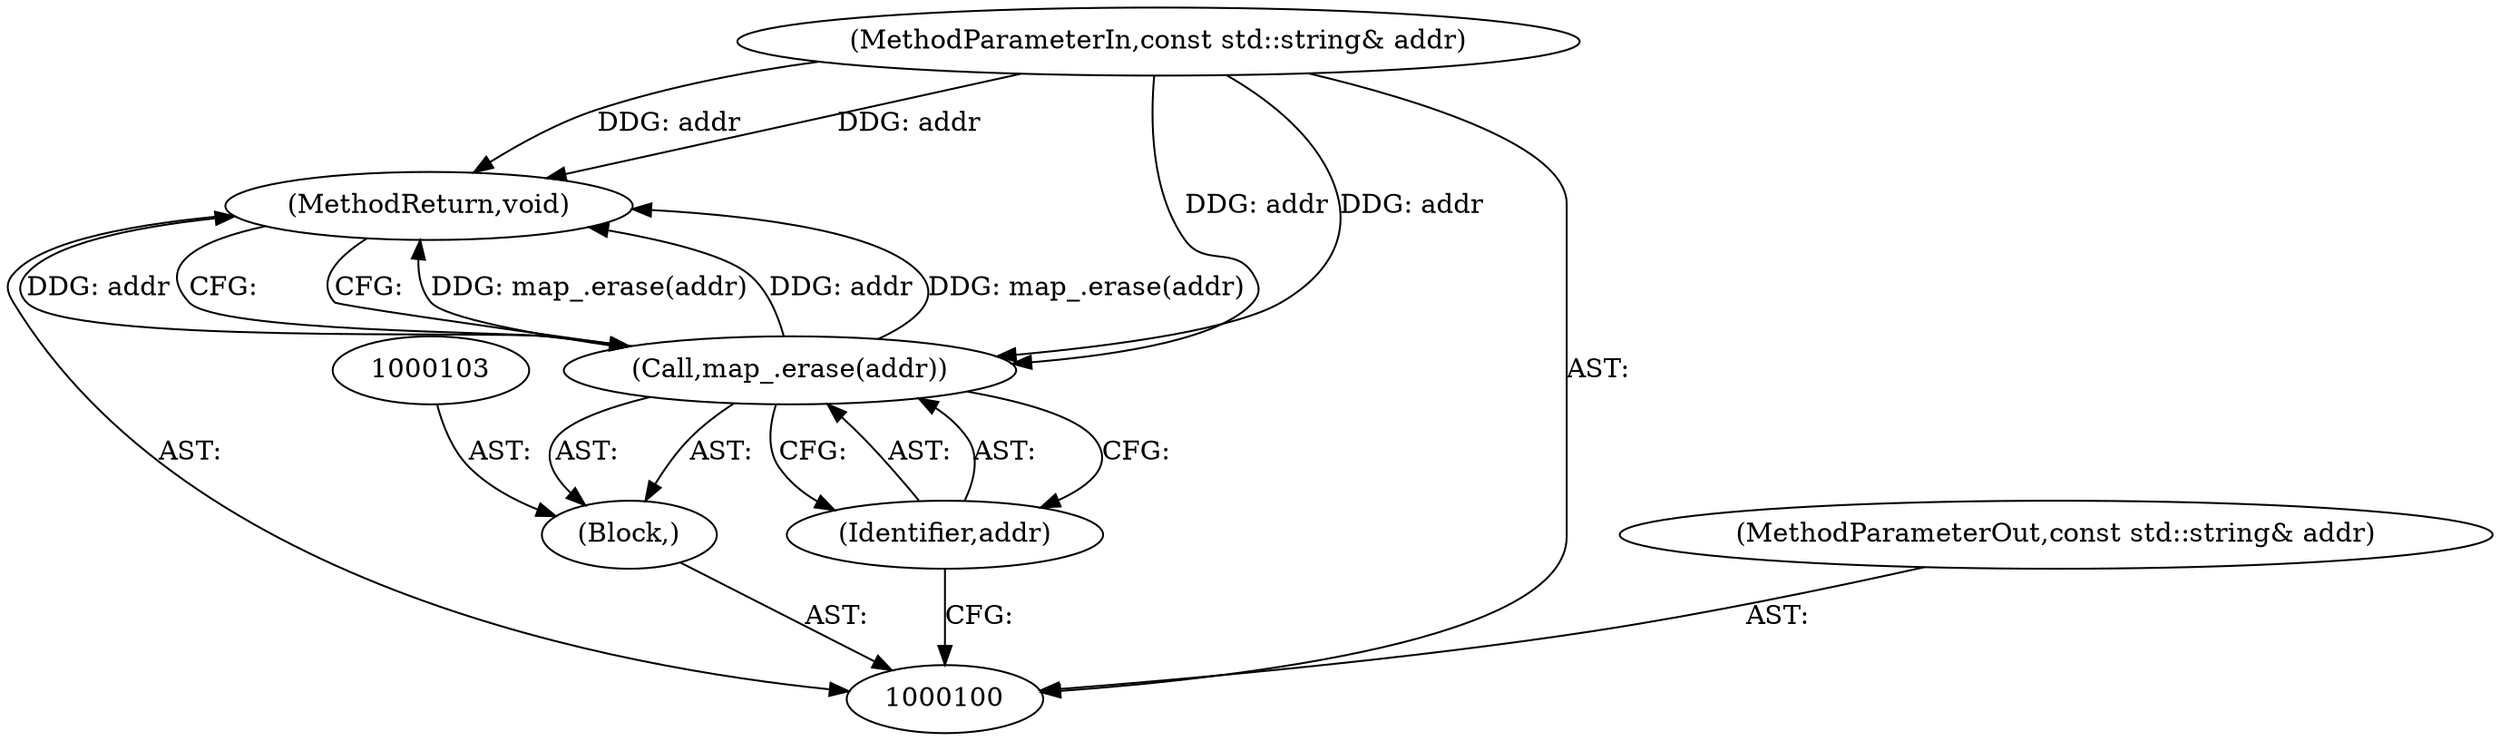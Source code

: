 digraph "1_Chrome_116d0963cadfbf55ef2ec3d13781987c4d80517a_10" {
"1000101" [label="(MethodParameterIn,const std::string& addr)"];
"1000115" [label="(MethodParameterOut,const std::string& addr)"];
"1000106" [label="(MethodReturn,void)"];
"1000102" [label="(Block,)"];
"1000105" [label="(Identifier,addr)"];
"1000104" [label="(Call,map_.erase(addr))"];
"1000101" -> "1000100"  [label="AST: "];
"1000101" -> "1000106"  [label="DDG: addr"];
"1000101" -> "1000104"  [label="DDG: addr"];
"1000115" -> "1000100"  [label="AST: "];
"1000106" -> "1000100"  [label="AST: "];
"1000106" -> "1000104"  [label="CFG: "];
"1000104" -> "1000106"  [label="DDG: map_.erase(addr)"];
"1000104" -> "1000106"  [label="DDG: addr"];
"1000101" -> "1000106"  [label="DDG: addr"];
"1000102" -> "1000100"  [label="AST: "];
"1000103" -> "1000102"  [label="AST: "];
"1000104" -> "1000102"  [label="AST: "];
"1000105" -> "1000104"  [label="AST: "];
"1000105" -> "1000100"  [label="CFG: "];
"1000104" -> "1000105"  [label="CFG: "];
"1000104" -> "1000102"  [label="AST: "];
"1000104" -> "1000105"  [label="CFG: "];
"1000105" -> "1000104"  [label="AST: "];
"1000106" -> "1000104"  [label="CFG: "];
"1000104" -> "1000106"  [label="DDG: map_.erase(addr)"];
"1000104" -> "1000106"  [label="DDG: addr"];
"1000101" -> "1000104"  [label="DDG: addr"];
}
